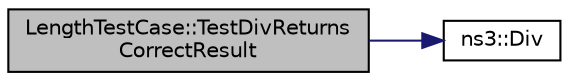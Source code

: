 digraph "LengthTestCase::TestDivReturnsCorrectResult"
{
 // LATEX_PDF_SIZE
  edge [fontname="Helvetica",fontsize="10",labelfontname="Helvetica",labelfontsize="10"];
  node [fontname="Helvetica",fontsize="10",shape=record];
  rankdir="LR";
  Node1 [label="LengthTestCase::TestDivReturns\lCorrectResult",height=0.2,width=0.4,color="black", fillcolor="grey75", style="filled", fontcolor="black",tooltip="Test Div function."];
  Node1 -> Node2 [color="midnightblue",fontsize="10",style="solid",fontname="Helvetica"];
  Node2 [label="ns3::Div",height=0.2,width=0.4,color="black", fillcolor="white", style="filled",URL="$group__length.html#ga4b3e43e699dd36d6ef3cee2c822e6fb0",tooltip="This function provides a string parsing method that does not rely on istream, which has been found to..."];
}
